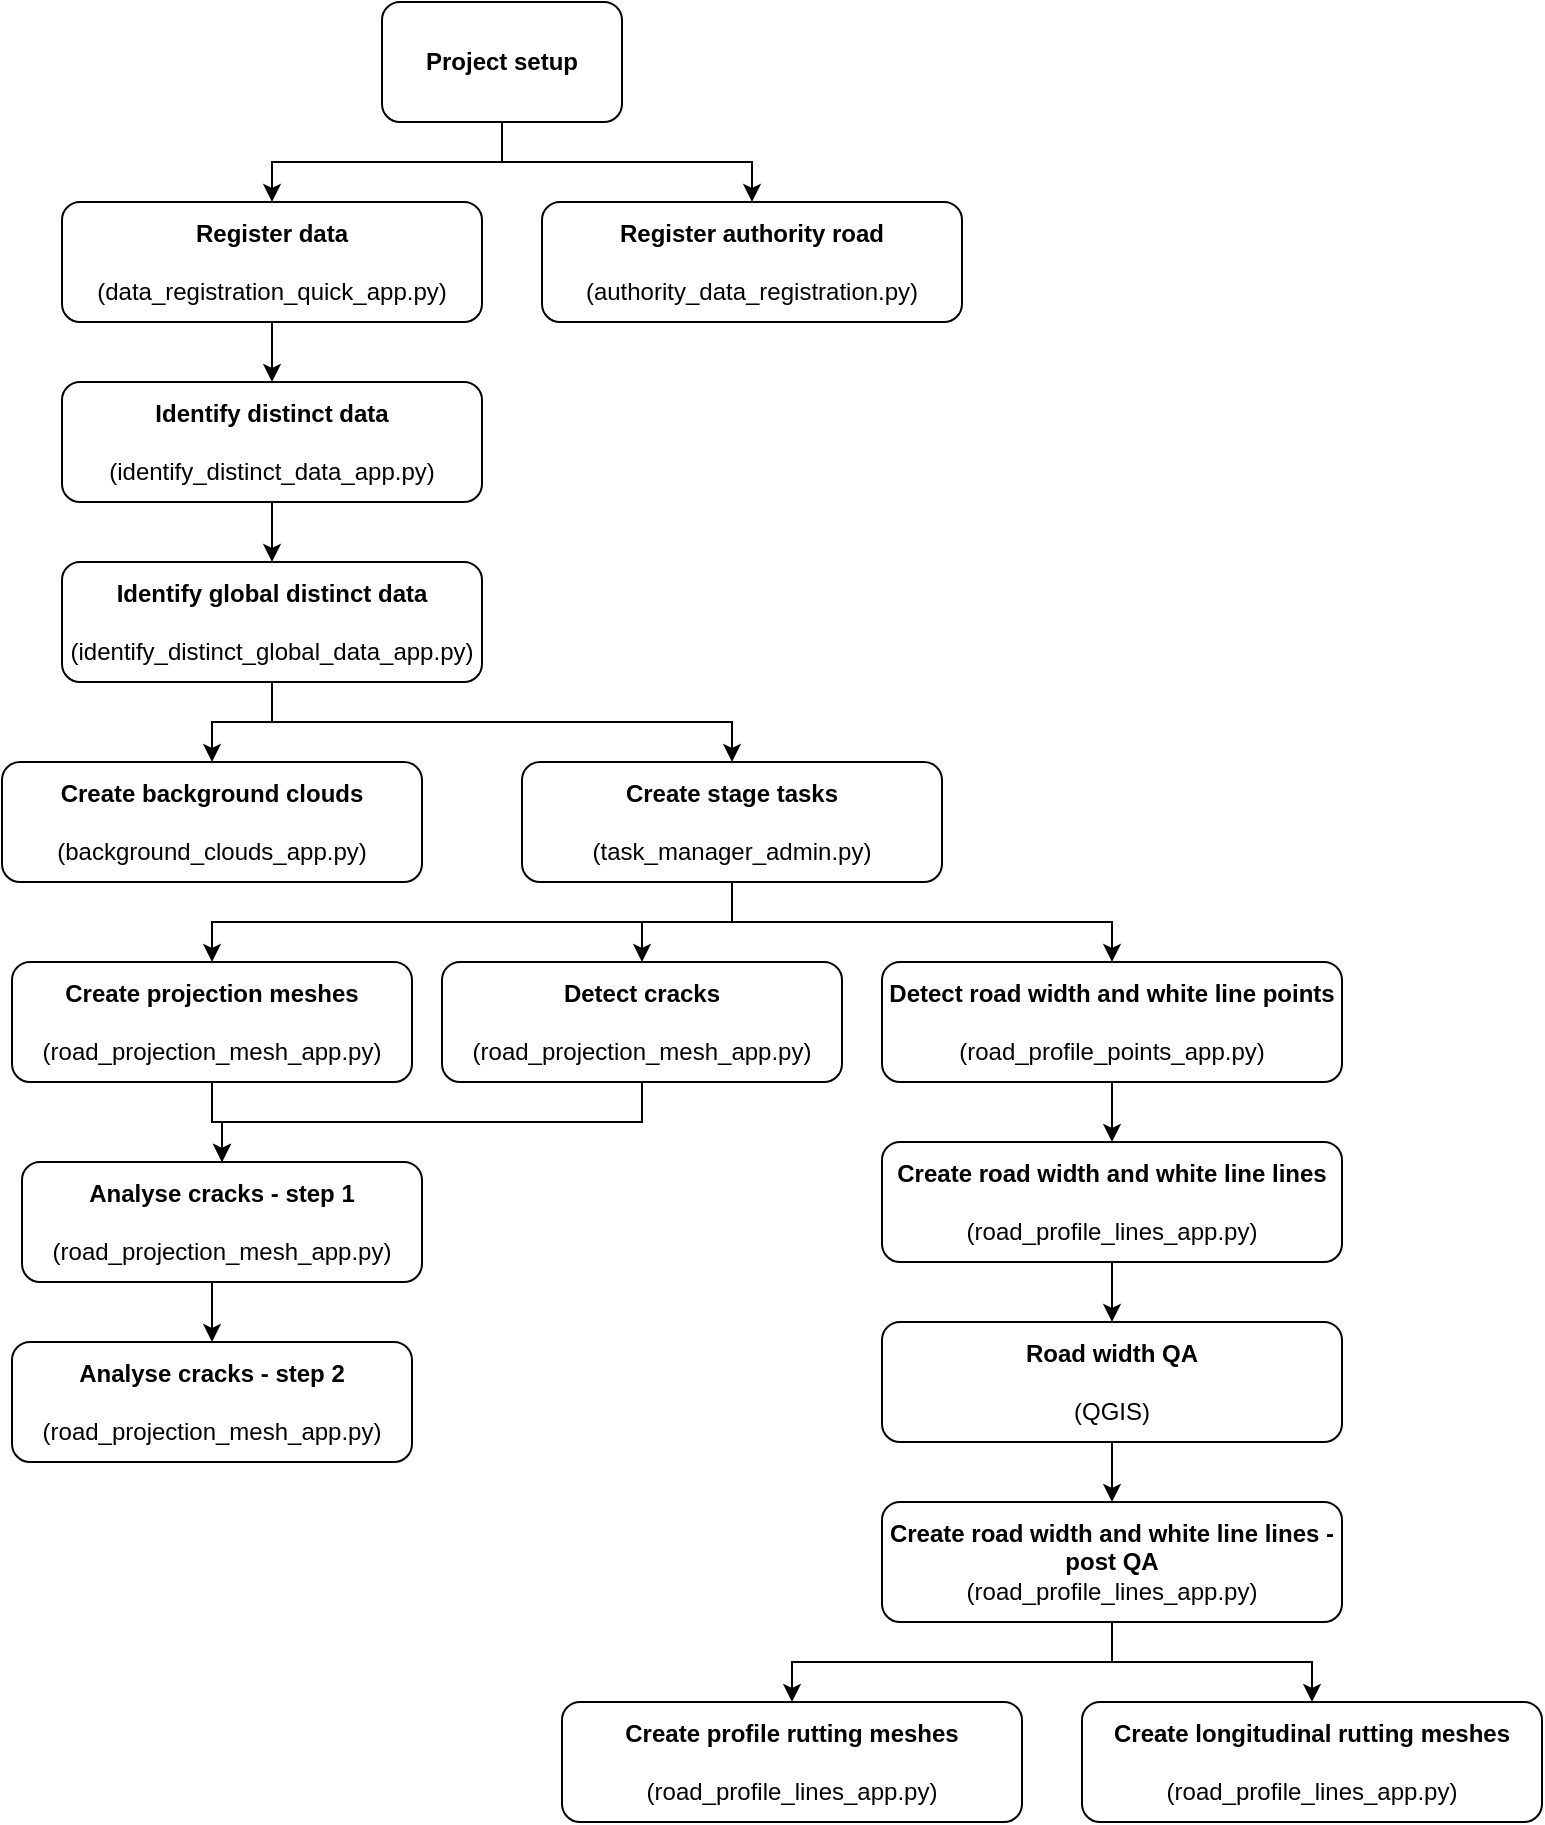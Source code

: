 <mxfile version="26.1.0">
  <diagram id="C5RBs43oDa-KdzZeNtuy" name="Page-1">
    <mxGraphModel dx="1166" dy="783" grid="1" gridSize="10" guides="1" tooltips="1" connect="1" arrows="1" fold="1" page="1" pageScale="1" pageWidth="827" pageHeight="1169" math="0" shadow="0">
      <root>
        <mxCell id="WIyWlLk6GJQsqaUBKTNV-0" />
        <mxCell id="WIyWlLk6GJQsqaUBKTNV-1" parent="WIyWlLk6GJQsqaUBKTNV-0" />
        <mxCell id="x0F7mZJArPIpgWNMmodn-14" style="edgeStyle=orthogonalEdgeStyle;rounded=0;orthogonalLoop=1;jettySize=auto;html=1;exitX=0.5;exitY=1;exitDx=0;exitDy=0;entryX=0.5;entryY=0;entryDx=0;entryDy=0;" edge="1" parent="WIyWlLk6GJQsqaUBKTNV-1" source="x0F7mZJArPIpgWNMmodn-0" target="x0F7mZJArPIpgWNMmodn-7">
          <mxGeometry relative="1" as="geometry" />
        </mxCell>
        <mxCell id="x0F7mZJArPIpgWNMmodn-0" value="&lt;b&gt;Register data&lt;br&gt;&lt;/b&gt;&lt;br&gt;(data_registration_quick_app.py)" style="rounded=1;whiteSpace=wrap;html=1;" vertex="1" parent="WIyWlLk6GJQsqaUBKTNV-1">
          <mxGeometry x="60" y="160" width="210" height="60" as="geometry" />
        </mxCell>
        <mxCell id="x0F7mZJArPIpgWNMmodn-12" style="edgeStyle=orthogonalEdgeStyle;rounded=0;orthogonalLoop=1;jettySize=auto;html=1;exitX=0.5;exitY=1;exitDx=0;exitDy=0;entryX=0.5;entryY=0;entryDx=0;entryDy=0;" edge="1" parent="WIyWlLk6GJQsqaUBKTNV-1" source="x0F7mZJArPIpgWNMmodn-1" target="x0F7mZJArPIpgWNMmodn-0">
          <mxGeometry relative="1" as="geometry" />
        </mxCell>
        <mxCell id="x0F7mZJArPIpgWNMmodn-13" style="edgeStyle=orthogonalEdgeStyle;rounded=0;orthogonalLoop=1;jettySize=auto;html=1;exitX=0.5;exitY=1;exitDx=0;exitDy=0;entryX=0.5;entryY=0;entryDx=0;entryDy=0;" edge="1" parent="WIyWlLk6GJQsqaUBKTNV-1" source="x0F7mZJArPIpgWNMmodn-1" target="x0F7mZJArPIpgWNMmodn-8">
          <mxGeometry relative="1" as="geometry" />
        </mxCell>
        <mxCell id="x0F7mZJArPIpgWNMmodn-1" value="&lt;b&gt;Project setup&lt;/b&gt;" style="rounded=1;whiteSpace=wrap;html=1;" vertex="1" parent="WIyWlLk6GJQsqaUBKTNV-1">
          <mxGeometry x="220" y="60" width="120" height="60" as="geometry" />
        </mxCell>
        <mxCell id="x0F7mZJArPIpgWNMmodn-2" value="&lt;b&gt;Create background clouds&lt;br&gt;&lt;/b&gt;&lt;br&gt;(background_clouds_app.py)" style="rounded=1;whiteSpace=wrap;html=1;" vertex="1" parent="WIyWlLk6GJQsqaUBKTNV-1">
          <mxGeometry x="30" y="440" width="210" height="60" as="geometry" />
        </mxCell>
        <mxCell id="x0F7mZJArPIpgWNMmodn-31" style="edgeStyle=orthogonalEdgeStyle;rounded=0;orthogonalLoop=1;jettySize=auto;html=1;exitX=0.5;exitY=1;exitDx=0;exitDy=0;entryX=0.5;entryY=0;entryDx=0;entryDy=0;" edge="1" parent="WIyWlLk6GJQsqaUBKTNV-1" source="x0F7mZJArPIpgWNMmodn-3" target="x0F7mZJArPIpgWNMmodn-5">
          <mxGeometry relative="1" as="geometry" />
        </mxCell>
        <mxCell id="x0F7mZJArPIpgWNMmodn-3" value="&lt;b&gt;Detect road width and white line points&lt;br&gt;&lt;/b&gt;&lt;br&gt;(road_profile_points_app.py)" style="rounded=1;whiteSpace=wrap;html=1;" vertex="1" parent="WIyWlLk6GJQsqaUBKTNV-1">
          <mxGeometry x="470" y="540" width="230" height="60" as="geometry" />
        </mxCell>
        <mxCell id="x0F7mZJArPIpgWNMmodn-26" style="edgeStyle=orthogonalEdgeStyle;rounded=0;orthogonalLoop=1;jettySize=auto;html=1;exitX=0.5;exitY=1;exitDx=0;exitDy=0;entryX=0.5;entryY=0;entryDx=0;entryDy=0;" edge="1" parent="WIyWlLk6GJQsqaUBKTNV-1" source="x0F7mZJArPIpgWNMmodn-4" target="x0F7mZJArPIpgWNMmodn-23">
          <mxGeometry relative="1" as="geometry" />
        </mxCell>
        <mxCell id="x0F7mZJArPIpgWNMmodn-4" value="&lt;b&gt;Create projection meshes&lt;br&gt;&lt;/b&gt;&lt;br&gt;(road_projection_mesh_app.py)" style="rounded=1;whiteSpace=wrap;html=1;" vertex="1" parent="WIyWlLk6GJQsqaUBKTNV-1">
          <mxGeometry x="35" y="540" width="200" height="60" as="geometry" />
        </mxCell>
        <mxCell id="x0F7mZJArPIpgWNMmodn-35" style="edgeStyle=orthogonalEdgeStyle;rounded=0;orthogonalLoop=1;jettySize=auto;html=1;exitX=0.5;exitY=1;exitDx=0;exitDy=0;entryX=0.5;entryY=0;entryDx=0;entryDy=0;" edge="1" parent="WIyWlLk6GJQsqaUBKTNV-1" source="x0F7mZJArPIpgWNMmodn-5" target="x0F7mZJArPIpgWNMmodn-32">
          <mxGeometry relative="1" as="geometry" />
        </mxCell>
        <mxCell id="x0F7mZJArPIpgWNMmodn-5" value="&lt;b&gt;Create road width and white line lines&lt;br&gt;&lt;/b&gt;&lt;br&gt;(road_profile_lines_app.py)" style="rounded=1;whiteSpace=wrap;html=1;" vertex="1" parent="WIyWlLk6GJQsqaUBKTNV-1">
          <mxGeometry x="470" y="630" width="230" height="60" as="geometry" />
        </mxCell>
        <mxCell id="x0F7mZJArPIpgWNMmodn-15" style="edgeStyle=orthogonalEdgeStyle;rounded=0;orthogonalLoop=1;jettySize=auto;html=1;exitX=0.5;exitY=1;exitDx=0;exitDy=0;entryX=0.5;entryY=0;entryDx=0;entryDy=0;" edge="1" parent="WIyWlLk6GJQsqaUBKTNV-1" source="x0F7mZJArPIpgWNMmodn-7" target="x0F7mZJArPIpgWNMmodn-10">
          <mxGeometry relative="1" as="geometry" />
        </mxCell>
        <mxCell id="x0F7mZJArPIpgWNMmodn-7" value="&lt;b&gt;Identify distinct data&lt;br&gt;&lt;/b&gt;&lt;br&gt;(identify_distinct_data_app.py)" style="rounded=1;whiteSpace=wrap;html=1;" vertex="1" parent="WIyWlLk6GJQsqaUBKTNV-1">
          <mxGeometry x="60" y="250" width="210" height="60" as="geometry" />
        </mxCell>
        <mxCell id="x0F7mZJArPIpgWNMmodn-8" value="&lt;b&gt;Register authority road&lt;br&gt;&lt;/b&gt;&lt;br&gt;(authority_data_registration.py)" style="rounded=1;whiteSpace=wrap;html=1;" vertex="1" parent="WIyWlLk6GJQsqaUBKTNV-1">
          <mxGeometry x="300" y="160" width="210" height="60" as="geometry" />
        </mxCell>
        <mxCell id="x0F7mZJArPIpgWNMmodn-16" style="edgeStyle=orthogonalEdgeStyle;rounded=0;orthogonalLoop=1;jettySize=auto;html=1;exitX=0.5;exitY=1;exitDx=0;exitDy=0;entryX=0.5;entryY=0;entryDx=0;entryDy=0;" edge="1" parent="WIyWlLk6GJQsqaUBKTNV-1" source="x0F7mZJArPIpgWNMmodn-10" target="x0F7mZJArPIpgWNMmodn-2">
          <mxGeometry relative="1" as="geometry" />
        </mxCell>
        <mxCell id="x0F7mZJArPIpgWNMmodn-18" style="edgeStyle=orthogonalEdgeStyle;rounded=0;orthogonalLoop=1;jettySize=auto;html=1;exitX=0.5;exitY=1;exitDx=0;exitDy=0;entryX=0.5;entryY=0;entryDx=0;entryDy=0;" edge="1" parent="WIyWlLk6GJQsqaUBKTNV-1" source="x0F7mZJArPIpgWNMmodn-10" target="x0F7mZJArPIpgWNMmodn-17">
          <mxGeometry relative="1" as="geometry" />
        </mxCell>
        <mxCell id="x0F7mZJArPIpgWNMmodn-10" value="&lt;b&gt;Identify global distinct data&lt;br&gt;&lt;/b&gt;&lt;br&gt;(identify_distinct_global_data_app.py)" style="rounded=1;whiteSpace=wrap;html=1;" vertex="1" parent="WIyWlLk6GJQsqaUBKTNV-1">
          <mxGeometry x="60" y="340" width="210" height="60" as="geometry" />
        </mxCell>
        <mxCell id="x0F7mZJArPIpgWNMmodn-21" style="edgeStyle=orthogonalEdgeStyle;rounded=0;orthogonalLoop=1;jettySize=auto;html=1;exitX=0.5;exitY=1;exitDx=0;exitDy=0;entryX=0.5;entryY=0;entryDx=0;entryDy=0;" edge="1" parent="WIyWlLk6GJQsqaUBKTNV-1" source="x0F7mZJArPIpgWNMmodn-17" target="x0F7mZJArPIpgWNMmodn-4">
          <mxGeometry relative="1" as="geometry" />
        </mxCell>
        <mxCell id="x0F7mZJArPIpgWNMmodn-25" style="edgeStyle=orthogonalEdgeStyle;rounded=0;orthogonalLoop=1;jettySize=auto;html=1;exitX=0.5;exitY=1;exitDx=0;exitDy=0;entryX=0.5;entryY=0;entryDx=0;entryDy=0;" edge="1" parent="WIyWlLk6GJQsqaUBKTNV-1" source="x0F7mZJArPIpgWNMmodn-17" target="x0F7mZJArPIpgWNMmodn-22">
          <mxGeometry relative="1" as="geometry" />
        </mxCell>
        <mxCell id="x0F7mZJArPIpgWNMmodn-30" style="edgeStyle=orthogonalEdgeStyle;rounded=0;orthogonalLoop=1;jettySize=auto;html=1;exitX=0.5;exitY=1;exitDx=0;exitDy=0;entryX=0.5;entryY=0;entryDx=0;entryDy=0;" edge="1" parent="WIyWlLk6GJQsqaUBKTNV-1" source="x0F7mZJArPIpgWNMmodn-17" target="x0F7mZJArPIpgWNMmodn-3">
          <mxGeometry relative="1" as="geometry" />
        </mxCell>
        <mxCell id="x0F7mZJArPIpgWNMmodn-17" value="&lt;b&gt;Create stage tasks&lt;br&gt;&lt;/b&gt;&lt;br&gt;(task_manager_admin.py)" style="rounded=1;whiteSpace=wrap;html=1;" vertex="1" parent="WIyWlLk6GJQsqaUBKTNV-1">
          <mxGeometry x="290" y="440" width="210" height="60" as="geometry" />
        </mxCell>
        <mxCell id="x0F7mZJArPIpgWNMmodn-27" style="edgeStyle=orthogonalEdgeStyle;rounded=0;orthogonalLoop=1;jettySize=auto;html=1;exitX=0.5;exitY=1;exitDx=0;exitDy=0;entryX=0.5;entryY=0;entryDx=0;entryDy=0;" edge="1" parent="WIyWlLk6GJQsqaUBKTNV-1" source="x0F7mZJArPIpgWNMmodn-22" target="x0F7mZJArPIpgWNMmodn-23">
          <mxGeometry relative="1" as="geometry" />
        </mxCell>
        <mxCell id="x0F7mZJArPIpgWNMmodn-22" value="&lt;b&gt;Detect cracks&lt;br&gt;&lt;/b&gt;&lt;br&gt;(road_projection_mesh_app.py)" style="rounded=1;whiteSpace=wrap;html=1;" vertex="1" parent="WIyWlLk6GJQsqaUBKTNV-1">
          <mxGeometry x="250" y="540" width="200" height="60" as="geometry" />
        </mxCell>
        <mxCell id="x0F7mZJArPIpgWNMmodn-29" style="edgeStyle=orthogonalEdgeStyle;rounded=0;orthogonalLoop=1;jettySize=auto;html=1;exitX=0.5;exitY=1;exitDx=0;exitDy=0;entryX=0.5;entryY=0;entryDx=0;entryDy=0;" edge="1" parent="WIyWlLk6GJQsqaUBKTNV-1" source="x0F7mZJArPIpgWNMmodn-23" target="x0F7mZJArPIpgWNMmodn-24">
          <mxGeometry relative="1" as="geometry" />
        </mxCell>
        <mxCell id="x0F7mZJArPIpgWNMmodn-23" value="&lt;b&gt;Analyse cracks - step 1&lt;br&gt;&lt;/b&gt;&lt;br&gt;(road_projection_mesh_app.py)" style="rounded=1;whiteSpace=wrap;html=1;" vertex="1" parent="WIyWlLk6GJQsqaUBKTNV-1">
          <mxGeometry x="40" y="640" width="200" height="60" as="geometry" />
        </mxCell>
        <mxCell id="x0F7mZJArPIpgWNMmodn-24" value="&lt;b&gt;Analyse cracks - step 2&lt;br&gt;&lt;/b&gt;&lt;br&gt;(road_projection_mesh_app.py)" style="rounded=1;whiteSpace=wrap;html=1;" vertex="1" parent="WIyWlLk6GJQsqaUBKTNV-1">
          <mxGeometry x="35" y="730" width="200" height="60" as="geometry" />
        </mxCell>
        <mxCell id="x0F7mZJArPIpgWNMmodn-36" style="edgeStyle=orthogonalEdgeStyle;rounded=0;orthogonalLoop=1;jettySize=auto;html=1;exitX=0.5;exitY=1;exitDx=0;exitDy=0;entryX=0.5;entryY=0;entryDx=0;entryDy=0;" edge="1" parent="WIyWlLk6GJQsqaUBKTNV-1" source="x0F7mZJArPIpgWNMmodn-32" target="x0F7mZJArPIpgWNMmodn-34">
          <mxGeometry relative="1" as="geometry" />
        </mxCell>
        <mxCell id="x0F7mZJArPIpgWNMmodn-32" value="&lt;b&gt;Road width QA&lt;br&gt;&lt;/b&gt;&lt;br&gt;(QGIS)" style="rounded=1;whiteSpace=wrap;html=1;" vertex="1" parent="WIyWlLk6GJQsqaUBKTNV-1">
          <mxGeometry x="470" y="720" width="230" height="60" as="geometry" />
        </mxCell>
        <mxCell id="x0F7mZJArPIpgWNMmodn-38" style="edgeStyle=orthogonalEdgeStyle;rounded=0;orthogonalLoop=1;jettySize=auto;html=1;exitX=0.5;exitY=1;exitDx=0;exitDy=0;entryX=0.5;entryY=0;entryDx=0;entryDy=0;" edge="1" parent="WIyWlLk6GJQsqaUBKTNV-1" source="x0F7mZJArPIpgWNMmodn-34" target="x0F7mZJArPIpgWNMmodn-37">
          <mxGeometry relative="1" as="geometry" />
        </mxCell>
        <mxCell id="x0F7mZJArPIpgWNMmodn-40" style="edgeStyle=orthogonalEdgeStyle;rounded=0;orthogonalLoop=1;jettySize=auto;html=1;exitX=0.5;exitY=1;exitDx=0;exitDy=0;entryX=0.5;entryY=0;entryDx=0;entryDy=0;" edge="1" parent="WIyWlLk6GJQsqaUBKTNV-1" source="x0F7mZJArPIpgWNMmodn-34" target="x0F7mZJArPIpgWNMmodn-39">
          <mxGeometry relative="1" as="geometry" />
        </mxCell>
        <mxCell id="x0F7mZJArPIpgWNMmodn-34" value="&lt;b&gt;Create road width and white line lines - post QA&lt;/b&gt;&lt;br&gt;(road_profile_lines_app.py)" style="rounded=1;whiteSpace=wrap;html=1;" vertex="1" parent="WIyWlLk6GJQsqaUBKTNV-1">
          <mxGeometry x="470" y="810" width="230" height="60" as="geometry" />
        </mxCell>
        <mxCell id="x0F7mZJArPIpgWNMmodn-37" value="&lt;b&gt;Create profile rutting meshes&lt;br&gt;&lt;br&gt;&lt;/b&gt;(road_profile_lines_app.py)" style="rounded=1;whiteSpace=wrap;html=1;" vertex="1" parent="WIyWlLk6GJQsqaUBKTNV-1">
          <mxGeometry x="310" y="910" width="230" height="60" as="geometry" />
        </mxCell>
        <mxCell id="x0F7mZJArPIpgWNMmodn-39" value="&lt;b&gt;Create longitudinal rutting meshes&lt;br&gt;&lt;br&gt;&lt;/b&gt;(road_profile_lines_app.py)" style="rounded=1;whiteSpace=wrap;html=1;" vertex="1" parent="WIyWlLk6GJQsqaUBKTNV-1">
          <mxGeometry x="570" y="910" width="230" height="60" as="geometry" />
        </mxCell>
      </root>
    </mxGraphModel>
  </diagram>
</mxfile>
